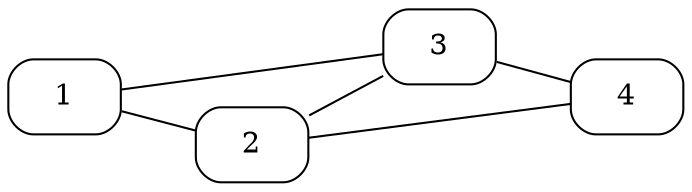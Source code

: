 graph
{
  rankdir=LR;
    node_1[shape = Mrecord, label = "1"];
    node_2[shape = Mrecord, label = "2"];
    node_3[shape = Mrecord, label = "3"];
    node_4[shape = Mrecord, label = "4"];
    node_1--node_2;
    node_1--node_3;
    node_2--node_3;
    node_2--node_4;
    node_3--node_4;
}